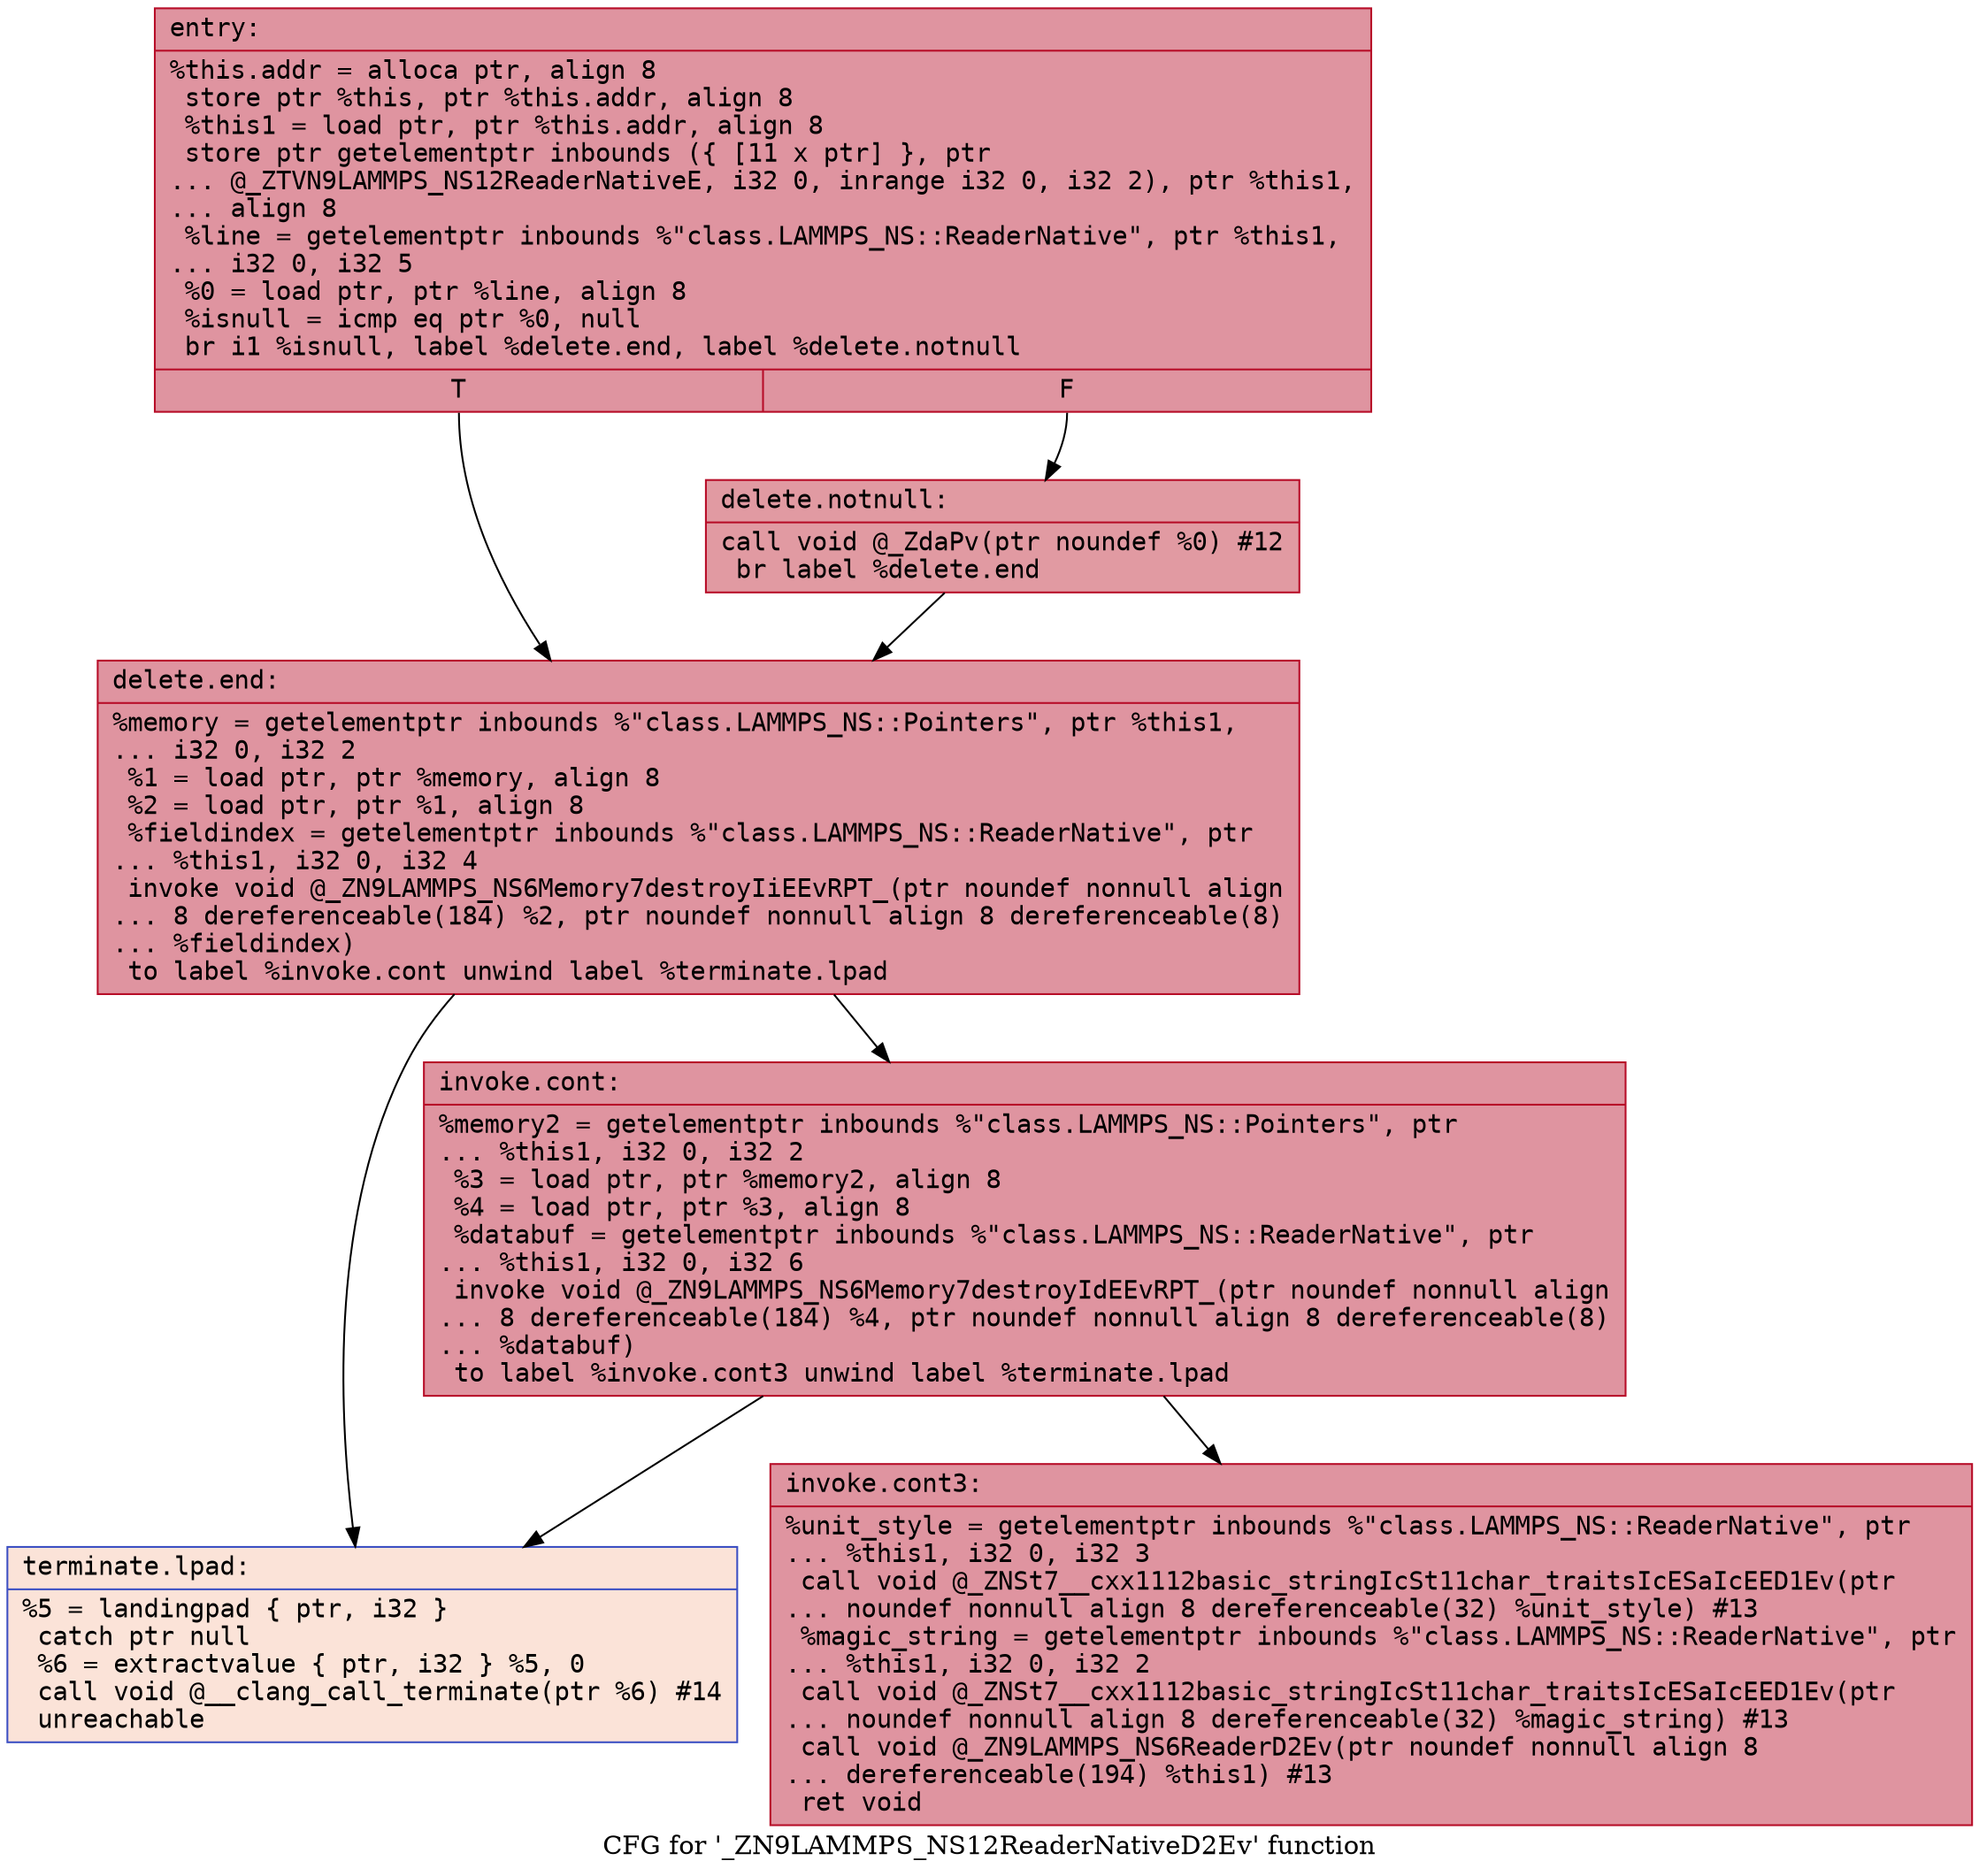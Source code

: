 digraph "CFG for '_ZN9LAMMPS_NS12ReaderNativeD2Ev' function" {
	label="CFG for '_ZN9LAMMPS_NS12ReaderNativeD2Ev' function";

	Node0x55e98da1a750 [shape=record,color="#b70d28ff", style=filled, fillcolor="#b70d2870" fontname="Courier",label="{entry:\l|  %this.addr = alloca ptr, align 8\l  store ptr %this, ptr %this.addr, align 8\l  %this1 = load ptr, ptr %this.addr, align 8\l  store ptr getelementptr inbounds (\{ [11 x ptr] \}, ptr\l... @_ZTVN9LAMMPS_NS12ReaderNativeE, i32 0, inrange i32 0, i32 2), ptr %this1,\l... align 8\l  %line = getelementptr inbounds %\"class.LAMMPS_NS::ReaderNative\", ptr %this1,\l... i32 0, i32 5\l  %0 = load ptr, ptr %line, align 8\l  %isnull = icmp eq ptr %0, null\l  br i1 %isnull, label %delete.end, label %delete.notnull\l|{<s0>T|<s1>F}}"];
	Node0x55e98da1a750:s0 -> Node0x55e98da1aaa0[tooltip="entry -> delete.end\nProbability 37.50%" ];
	Node0x55e98da1a750:s1 -> Node0x55e98da1aaf0[tooltip="entry -> delete.notnull\nProbability 62.50%" ];
	Node0x55e98da1aaf0 [shape=record,color="#b70d28ff", style=filled, fillcolor="#bb1b2c70" fontname="Courier",label="{delete.notnull:\l|  call void @_ZdaPv(ptr noundef %0) #12\l  br label %delete.end\l}"];
	Node0x55e98da1aaf0 -> Node0x55e98da1aaa0[tooltip="delete.notnull -> delete.end\nProbability 100.00%" ];
	Node0x55e98da1aaa0 [shape=record,color="#b70d28ff", style=filled, fillcolor="#b70d2870" fontname="Courier",label="{delete.end:\l|  %memory = getelementptr inbounds %\"class.LAMMPS_NS::Pointers\", ptr %this1,\l... i32 0, i32 2\l  %1 = load ptr, ptr %memory, align 8\l  %2 = load ptr, ptr %1, align 8\l  %fieldindex = getelementptr inbounds %\"class.LAMMPS_NS::ReaderNative\", ptr\l... %this1, i32 0, i32 4\l  invoke void @_ZN9LAMMPS_NS6Memory7destroyIiEEvRPT_(ptr noundef nonnull align\l... 8 dereferenceable(184) %2, ptr noundef nonnull align 8 dereferenceable(8)\l... %fieldindex)\l          to label %invoke.cont unwind label %terminate.lpad\l}"];
	Node0x55e98da1aaa0 -> Node0x55e98da1af70[tooltip="delete.end -> invoke.cont\nProbability 100.00%" ];
	Node0x55e98da1aaa0 -> Node0x55e98da1aff0[tooltip="delete.end -> terminate.lpad\nProbability 0.00%" ];
	Node0x55e98da1af70 [shape=record,color="#b70d28ff", style=filled, fillcolor="#b70d2870" fontname="Courier",label="{invoke.cont:\l|  %memory2 = getelementptr inbounds %\"class.LAMMPS_NS::Pointers\", ptr\l... %this1, i32 0, i32 2\l  %3 = load ptr, ptr %memory2, align 8\l  %4 = load ptr, ptr %3, align 8\l  %databuf = getelementptr inbounds %\"class.LAMMPS_NS::ReaderNative\", ptr\l... %this1, i32 0, i32 6\l  invoke void @_ZN9LAMMPS_NS6Memory7destroyIdEEvRPT_(ptr noundef nonnull align\l... 8 dereferenceable(184) %4, ptr noundef nonnull align 8 dereferenceable(8)\l... %databuf)\l          to label %invoke.cont3 unwind label %terminate.lpad\l}"];
	Node0x55e98da1af70 -> Node0x55e98da1b6b0[tooltip="invoke.cont -> invoke.cont3\nProbability 100.00%" ];
	Node0x55e98da1af70 -> Node0x55e98da1aff0[tooltip="invoke.cont -> terminate.lpad\nProbability 0.00%" ];
	Node0x55e98da1b6b0 [shape=record,color="#b70d28ff", style=filled, fillcolor="#b70d2870" fontname="Courier",label="{invoke.cont3:\l|  %unit_style = getelementptr inbounds %\"class.LAMMPS_NS::ReaderNative\", ptr\l... %this1, i32 0, i32 3\l  call void @_ZNSt7__cxx1112basic_stringIcSt11char_traitsIcESaIcEED1Ev(ptr\l... noundef nonnull align 8 dereferenceable(32) %unit_style) #13\l  %magic_string = getelementptr inbounds %\"class.LAMMPS_NS::ReaderNative\", ptr\l... %this1, i32 0, i32 2\l  call void @_ZNSt7__cxx1112basic_stringIcSt11char_traitsIcESaIcEED1Ev(ptr\l... noundef nonnull align 8 dereferenceable(32) %magic_string) #13\l  call void @_ZN9LAMMPS_NS6ReaderD2Ev(ptr noundef nonnull align 8\l... dereferenceable(194) %this1) #13\l  ret void\l}"];
	Node0x55e98da1aff0 [shape=record,color="#3d50c3ff", style=filled, fillcolor="#f6bfa670" fontname="Courier",label="{terminate.lpad:\l|  %5 = landingpad \{ ptr, i32 \}\l          catch ptr null\l  %6 = extractvalue \{ ptr, i32 \} %5, 0\l  call void @__clang_call_terminate(ptr %6) #14\l  unreachable\l}"];
}
